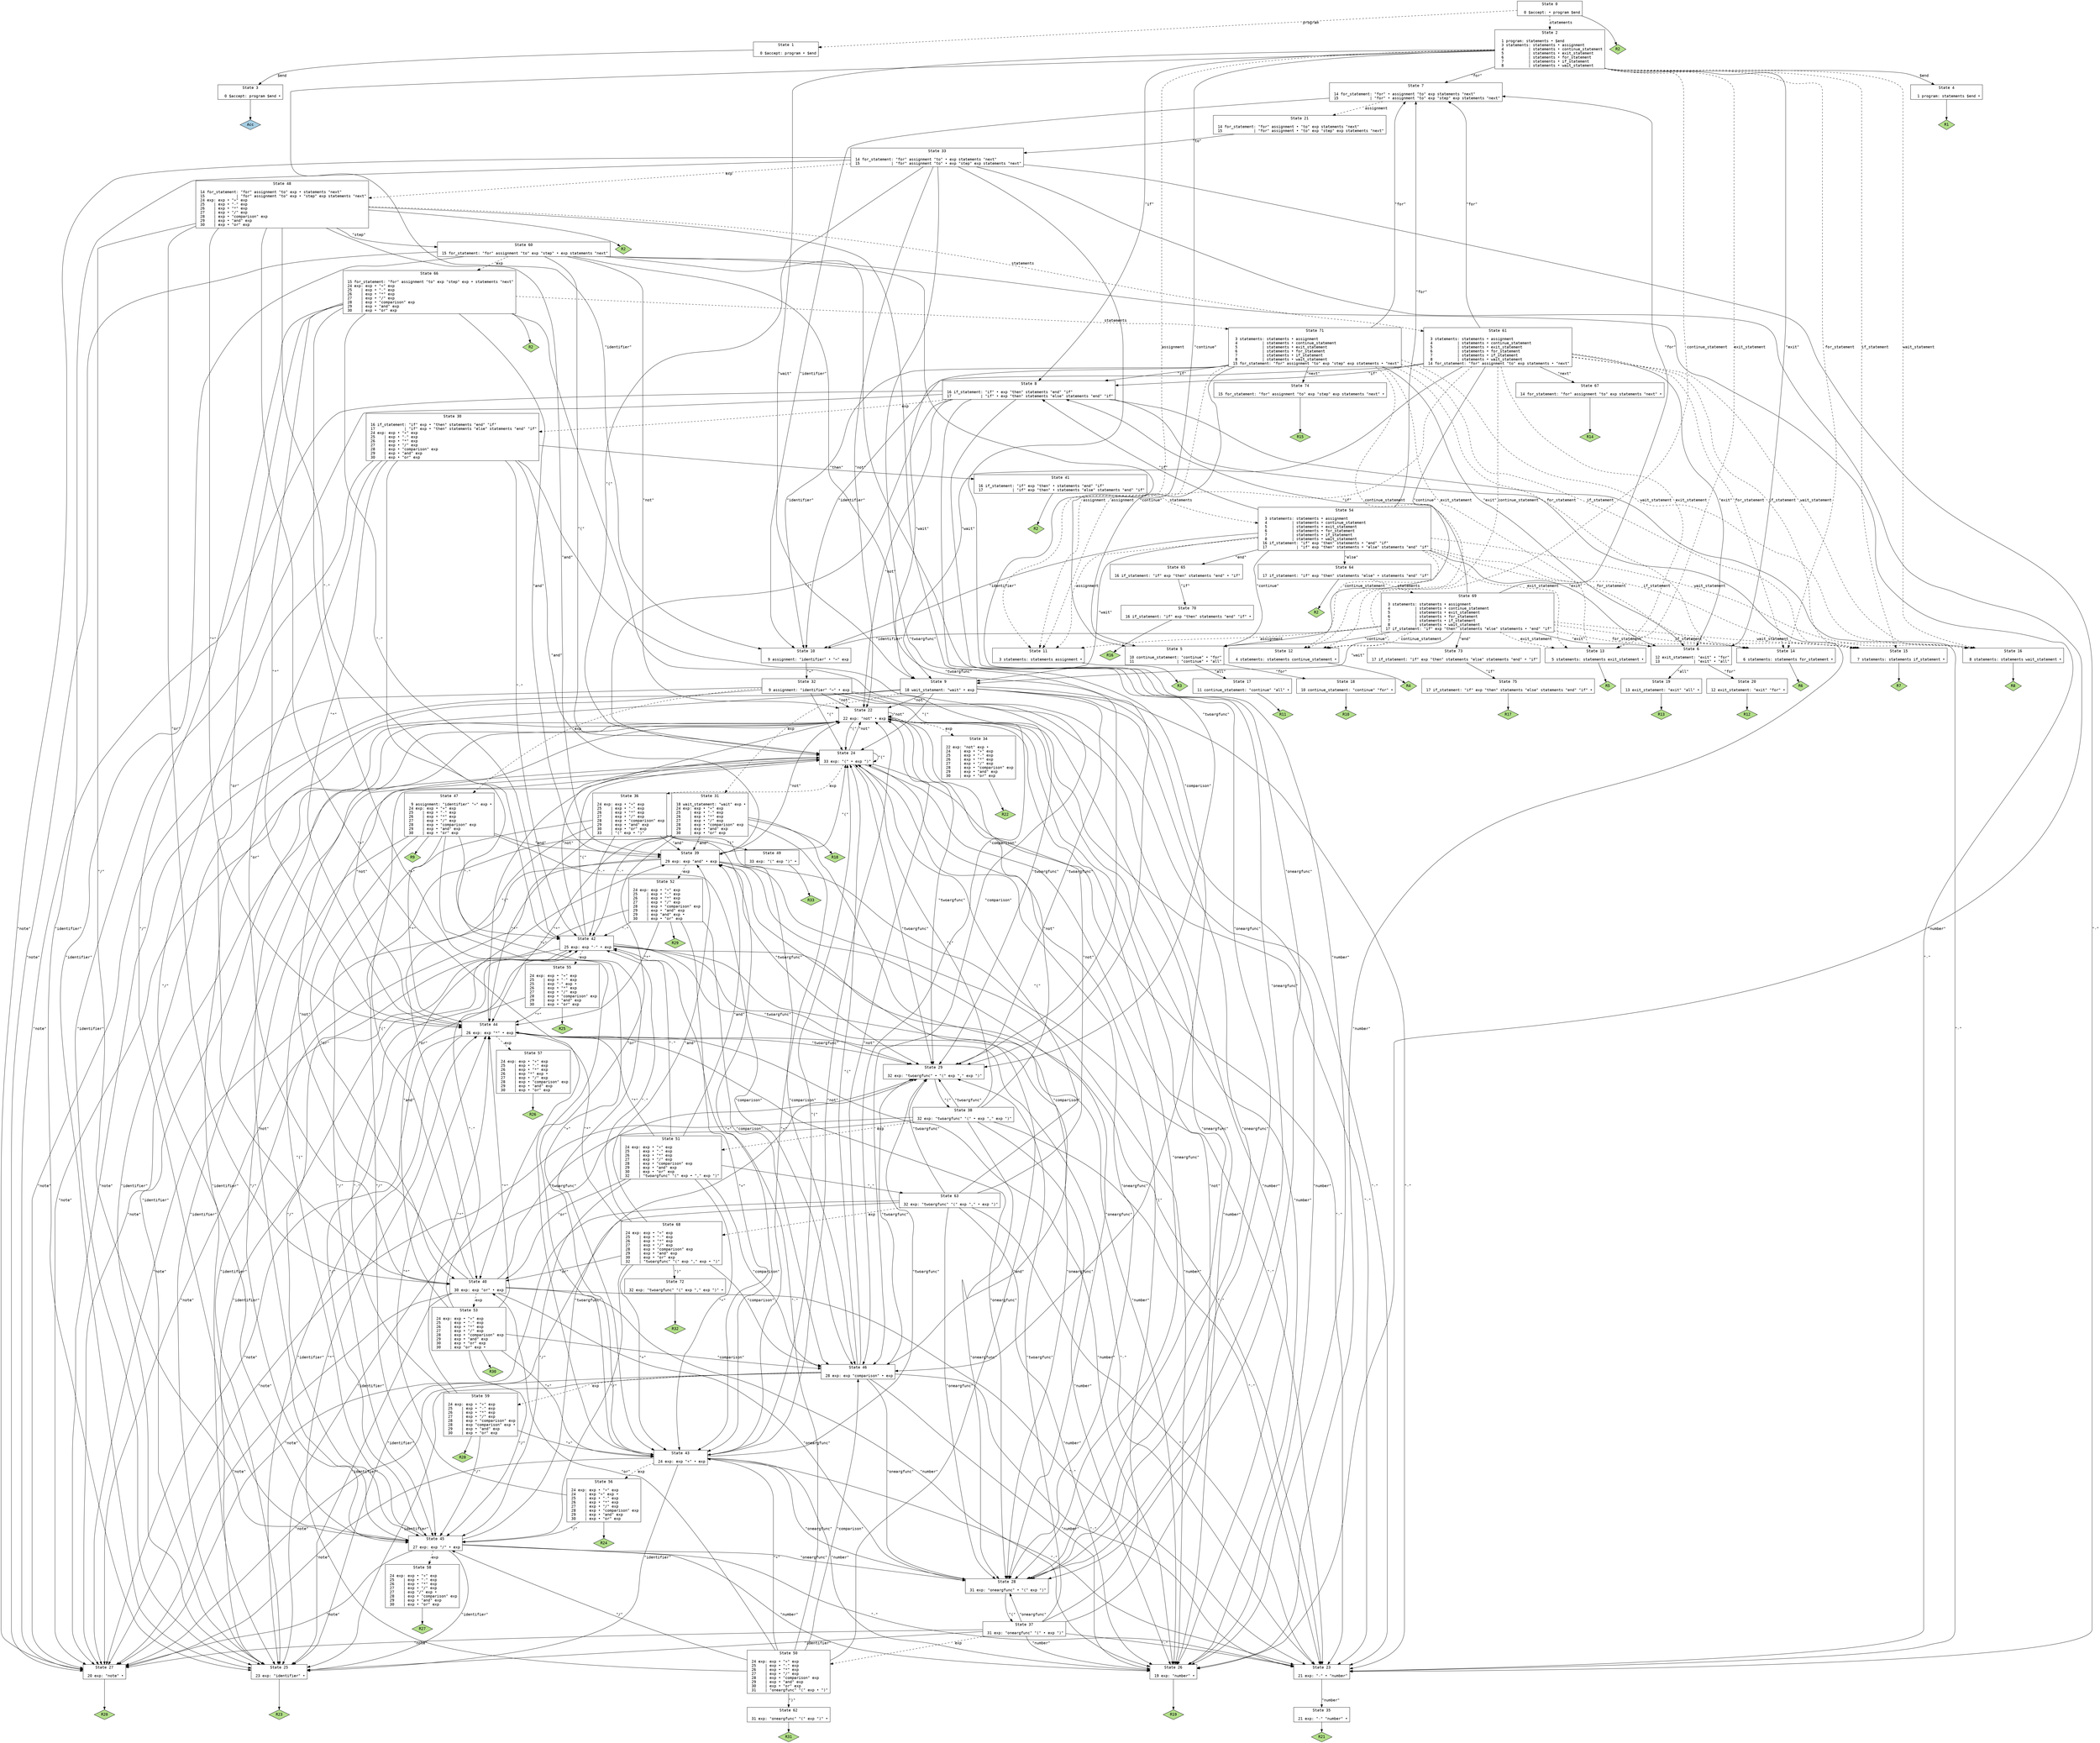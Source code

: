 // Generated by GNU Bison 3.8.2.
// Report bugs to <bug-bison@gnu.org>.
// Home page: <https://www.gnu.org/software/bison/>.

digraph "parser.yy"
{
  node [fontname = courier, shape = box, colorscheme = paired6]
  edge [fontname = courier]

  0 [label="State 0\n\l  0 $accept: • program $end\l"]
  0 -> 1 [style=dashed label="program"]
  0 -> 2 [style=dashed label="statements"]
  0 -> "0R2" [style=solid]
 "0R2" [label="R2", fillcolor=3, shape=diamond, style=filled]
  1 [label="State 1\n\l  0 $accept: program • $end\l"]
  1 -> 3 [style=solid label="$end"]
  2 [label="State 2\n\l  1 program: statements • $end\l  3 statements: statements • assignment\l  4           | statements • continue_statement\l  5           | statements • exit_statement\l  6           | statements • for_statement\l  7           | statements • if_statement\l  8           | statements • wait_statement\l"]
  2 -> 4 [style=solid label="$end"]
  2 -> 5 [style=solid label="\"continue\""]
  2 -> 6 [style=solid label="\"exit\""]
  2 -> 7 [style=solid label="\"for\""]
  2 -> 8 [style=solid label="\"if\""]
  2 -> 9 [style=solid label="\"wait\""]
  2 -> 10 [style=solid label="\"identifier\""]
  2 -> 11 [style=dashed label="assignment"]
  2 -> 12 [style=dashed label="continue_statement"]
  2 -> 13 [style=dashed label="exit_statement"]
  2 -> 14 [style=dashed label="for_statement"]
  2 -> 15 [style=dashed label="if_statement"]
  2 -> 16 [style=dashed label="wait_statement"]
  3 [label="State 3\n\l  0 $accept: program $end •\l"]
  3 -> "3R0" [style=solid]
 "3R0" [label="Acc", fillcolor=1, shape=diamond, style=filled]
  4 [label="State 4\n\l  1 program: statements $end •\l"]
  4 -> "4R1" [style=solid]
 "4R1" [label="R1", fillcolor=3, shape=diamond, style=filled]
  5 [label="State 5\n\l 10 continue_statement: \"continue\" • \"for\"\l 11                   | \"continue\" • \"all\"\l"]
  5 -> 17 [style=solid label="\"all\""]
  5 -> 18 [style=solid label="\"for\""]
  6 [label="State 6\n\l 12 exit_statement: \"exit\" • \"for\"\l 13               | \"exit\" • \"all\"\l"]
  6 -> 19 [style=solid label="\"all\""]
  6 -> 20 [style=solid label="\"for\""]
  7 [label="State 7\n\l 14 for_statement: \"for\" • assignment \"to\" exp statements \"next\"\l 15              | \"for\" • assignment \"to\" exp \"step\" exp statements \"next\"\l"]
  7 -> 10 [style=solid label="\"identifier\""]
  7 -> 21 [style=dashed label="assignment"]
  8 [label="State 8\n\l 16 if_statement: \"if\" • exp \"then\" statements \"end\" \"if\"\l 17             | \"if\" • exp \"then\" statements \"else\" statements \"end\" \"if\"\l"]
  8 -> 22 [style=solid label="\"not\""]
  8 -> 23 [style=solid label="\"-\""]
  8 -> 24 [style=solid label="\"(\""]
  8 -> 25 [style=solid label="\"identifier\""]
  8 -> 26 [style=solid label="\"number\""]
  8 -> 27 [style=solid label="\"note\""]
  8 -> 28 [style=solid label="\"oneargfunc\""]
  8 -> 29 [style=solid label="\"twoargfunc\""]
  8 -> 30 [style=dashed label="exp"]
  9 [label="State 9\n\l 18 wait_statement: \"wait\" • exp\l"]
  9 -> 22 [style=solid label="\"not\""]
  9 -> 23 [style=solid label="\"-\""]
  9 -> 24 [style=solid label="\"(\""]
  9 -> 25 [style=solid label="\"identifier\""]
  9 -> 26 [style=solid label="\"number\""]
  9 -> 27 [style=solid label="\"note\""]
  9 -> 28 [style=solid label="\"oneargfunc\""]
  9 -> 29 [style=solid label="\"twoargfunc\""]
  9 -> 31 [style=dashed label="exp"]
  10 [label="State 10\n\l  9 assignment: \"identifier\" • \"=\" exp\l"]
  10 -> 32 [style=solid label="\"=\""]
  11 [label="State 11\n\l  3 statements: statements assignment •\l"]
  11 -> "11R3" [style=solid]
 "11R3" [label="R3", fillcolor=3, shape=diamond, style=filled]
  12 [label="State 12\n\l  4 statements: statements continue_statement •\l"]
  12 -> "12R4" [style=solid]
 "12R4" [label="R4", fillcolor=3, shape=diamond, style=filled]
  13 [label="State 13\n\l  5 statements: statements exit_statement •\l"]
  13 -> "13R5" [style=solid]
 "13R5" [label="R5", fillcolor=3, shape=diamond, style=filled]
  14 [label="State 14\n\l  6 statements: statements for_statement •\l"]
  14 -> "14R6" [style=solid]
 "14R6" [label="R6", fillcolor=3, shape=diamond, style=filled]
  15 [label="State 15\n\l  7 statements: statements if_statement •\l"]
  15 -> "15R7" [style=solid]
 "15R7" [label="R7", fillcolor=3, shape=diamond, style=filled]
  16 [label="State 16\n\l  8 statements: statements wait_statement •\l"]
  16 -> "16R8" [style=solid]
 "16R8" [label="R8", fillcolor=3, shape=diamond, style=filled]
  17 [label="State 17\n\l 11 continue_statement: \"continue\" \"all\" •\l"]
  17 -> "17R11" [style=solid]
 "17R11" [label="R11", fillcolor=3, shape=diamond, style=filled]
  18 [label="State 18\n\l 10 continue_statement: \"continue\" \"for\" •\l"]
  18 -> "18R10" [style=solid]
 "18R10" [label="R10", fillcolor=3, shape=diamond, style=filled]
  19 [label="State 19\n\l 13 exit_statement: \"exit\" \"all\" •\l"]
  19 -> "19R13" [style=solid]
 "19R13" [label="R13", fillcolor=3, shape=diamond, style=filled]
  20 [label="State 20\n\l 12 exit_statement: \"exit\" \"for\" •\l"]
  20 -> "20R12" [style=solid]
 "20R12" [label="R12", fillcolor=3, shape=diamond, style=filled]
  21 [label="State 21\n\l 14 for_statement: \"for\" assignment • \"to\" exp statements \"next\"\l 15              | \"for\" assignment • \"to\" exp \"step\" exp statements \"next\"\l"]
  21 -> 33 [style=solid label="\"to\""]
  22 [label="State 22\n\l 22 exp: \"not\" • exp\l"]
  22 -> 22 [style=solid label="\"not\""]
  22 -> 23 [style=solid label="\"-\""]
  22 -> 24 [style=solid label="\"(\""]
  22 -> 25 [style=solid label="\"identifier\""]
  22 -> 26 [style=solid label="\"number\""]
  22 -> 27 [style=solid label="\"note\""]
  22 -> 28 [style=solid label="\"oneargfunc\""]
  22 -> 29 [style=solid label="\"twoargfunc\""]
  22 -> 34 [style=dashed label="exp"]
  23 [label="State 23\n\l 21 exp: \"-\" • \"number\"\l"]
  23 -> 35 [style=solid label="\"number\""]
  24 [label="State 24\n\l 33 exp: \"(\" • exp \")\"\l"]
  24 -> 22 [style=solid label="\"not\""]
  24 -> 23 [style=solid label="\"-\""]
  24 -> 24 [style=solid label="\"(\""]
  24 -> 25 [style=solid label="\"identifier\""]
  24 -> 26 [style=solid label="\"number\""]
  24 -> 27 [style=solid label="\"note\""]
  24 -> 28 [style=solid label="\"oneargfunc\""]
  24 -> 29 [style=solid label="\"twoargfunc\""]
  24 -> 36 [style=dashed label="exp"]
  25 [label="State 25\n\l 23 exp: \"identifier\" •\l"]
  25 -> "25R23" [style=solid]
 "25R23" [label="R23", fillcolor=3, shape=diamond, style=filled]
  26 [label="State 26\n\l 19 exp: \"number\" •\l"]
  26 -> "26R19" [style=solid]
 "26R19" [label="R19", fillcolor=3, shape=diamond, style=filled]
  27 [label="State 27\n\l 20 exp: \"note\" •\l"]
  27 -> "27R20" [style=solid]
 "27R20" [label="R20", fillcolor=3, shape=diamond, style=filled]
  28 [label="State 28\n\l 31 exp: \"oneargfunc\" • \"(\" exp \")\"\l"]
  28 -> 37 [style=solid label="\"(\""]
  29 [label="State 29\n\l 32 exp: \"twoargfunc\" • \"(\" exp \",\" exp \")\"\l"]
  29 -> 38 [style=solid label="\"(\""]
  30 [label="State 30\n\l 16 if_statement: \"if\" exp • \"then\" statements \"end\" \"if\"\l 17             | \"if\" exp • \"then\" statements \"else\" statements \"end\" \"if\"\l 24 exp: exp • \"+\" exp\l 25    | exp • \"-\" exp\l 26    | exp • \"*\" exp\l 27    | exp • \"/\" exp\l 28    | exp • \"comparison\" exp\l 29    | exp • \"and\" exp\l 30    | exp • \"or\" exp\l"]
  30 -> 39 [style=solid label="\"and\""]
  30 -> 40 [style=solid label="\"or\""]
  30 -> 41 [style=solid label="\"then\""]
  30 -> 42 [style=solid label="\"-\""]
  30 -> 43 [style=solid label="\"+\""]
  30 -> 44 [style=solid label="\"*\""]
  30 -> 45 [style=solid label="\"/\""]
  30 -> 46 [style=solid label="\"comparison\""]
  31 [label="State 31\n\l 18 wait_statement: \"wait\" exp •\l 24 exp: exp • \"+\" exp\l 25    | exp • \"-\" exp\l 26    | exp • \"*\" exp\l 27    | exp • \"/\" exp\l 28    | exp • \"comparison\" exp\l 29    | exp • \"and\" exp\l 30    | exp • \"or\" exp\l"]
  31 -> 39 [style=solid label="\"and\""]
  31 -> 40 [style=solid label="\"or\""]
  31 -> 42 [style=solid label="\"-\""]
  31 -> 43 [style=solid label="\"+\""]
  31 -> 44 [style=solid label="\"*\""]
  31 -> 45 [style=solid label="\"/\""]
  31 -> 46 [style=solid label="\"comparison\""]
  31 -> "31R18" [style=solid]
 "31R18" [label="R18", fillcolor=3, shape=diamond, style=filled]
  32 [label="State 32\n\l  9 assignment: \"identifier\" \"=\" • exp\l"]
  32 -> 22 [style=solid label="\"not\""]
  32 -> 23 [style=solid label="\"-\""]
  32 -> 24 [style=solid label="\"(\""]
  32 -> 25 [style=solid label="\"identifier\""]
  32 -> 26 [style=solid label="\"number\""]
  32 -> 27 [style=solid label="\"note\""]
  32 -> 28 [style=solid label="\"oneargfunc\""]
  32 -> 29 [style=solid label="\"twoargfunc\""]
  32 -> 47 [style=dashed label="exp"]
  33 [label="State 33\n\l 14 for_statement: \"for\" assignment \"to\" • exp statements \"next\"\l 15              | \"for\" assignment \"to\" • exp \"step\" exp statements \"next\"\l"]
  33 -> 22 [style=solid label="\"not\""]
  33 -> 23 [style=solid label="\"-\""]
  33 -> 24 [style=solid label="\"(\""]
  33 -> 25 [style=solid label="\"identifier\""]
  33 -> 26 [style=solid label="\"number\""]
  33 -> 27 [style=solid label="\"note\""]
  33 -> 28 [style=solid label="\"oneargfunc\""]
  33 -> 29 [style=solid label="\"twoargfunc\""]
  33 -> 48 [style=dashed label="exp"]
  34 [label="State 34\n\l 22 exp: \"not\" exp •\l 24    | exp • \"+\" exp\l 25    | exp • \"-\" exp\l 26    | exp • \"*\" exp\l 27    | exp • \"/\" exp\l 28    | exp • \"comparison\" exp\l 29    | exp • \"and\" exp\l 30    | exp • \"or\" exp\l"]
  34 -> "34R22" [style=solid]
 "34R22" [label="R22", fillcolor=3, shape=diamond, style=filled]
  35 [label="State 35\n\l 21 exp: \"-\" \"number\" •\l"]
  35 -> "35R21" [style=solid]
 "35R21" [label="R21", fillcolor=3, shape=diamond, style=filled]
  36 [label="State 36\n\l 24 exp: exp • \"+\" exp\l 25    | exp • \"-\" exp\l 26    | exp • \"*\" exp\l 27    | exp • \"/\" exp\l 28    | exp • \"comparison\" exp\l 29    | exp • \"and\" exp\l 30    | exp • \"or\" exp\l 33    | \"(\" exp • \")\"\l"]
  36 -> 39 [style=solid label="\"and\""]
  36 -> 40 [style=solid label="\"or\""]
  36 -> 42 [style=solid label="\"-\""]
  36 -> 43 [style=solid label="\"+\""]
  36 -> 44 [style=solid label="\"*\""]
  36 -> 45 [style=solid label="\"/\""]
  36 -> 49 [style=solid label="\")\""]
  36 -> 46 [style=solid label="\"comparison\""]
  37 [label="State 37\n\l 31 exp: \"oneargfunc\" \"(\" • exp \")\"\l"]
  37 -> 22 [style=solid label="\"not\""]
  37 -> 23 [style=solid label="\"-\""]
  37 -> 24 [style=solid label="\"(\""]
  37 -> 25 [style=solid label="\"identifier\""]
  37 -> 26 [style=solid label="\"number\""]
  37 -> 27 [style=solid label="\"note\""]
  37 -> 28 [style=solid label="\"oneargfunc\""]
  37 -> 29 [style=solid label="\"twoargfunc\""]
  37 -> 50 [style=dashed label="exp"]
  38 [label="State 38\n\l 32 exp: \"twoargfunc\" \"(\" • exp \",\" exp \")\"\l"]
  38 -> 22 [style=solid label="\"not\""]
  38 -> 23 [style=solid label="\"-\""]
  38 -> 24 [style=solid label="\"(\""]
  38 -> 25 [style=solid label="\"identifier\""]
  38 -> 26 [style=solid label="\"number\""]
  38 -> 27 [style=solid label="\"note\""]
  38 -> 28 [style=solid label="\"oneargfunc\""]
  38 -> 29 [style=solid label="\"twoargfunc\""]
  38 -> 51 [style=dashed label="exp"]
  39 [label="State 39\n\l 29 exp: exp \"and\" • exp\l"]
  39 -> 22 [style=solid label="\"not\""]
  39 -> 23 [style=solid label="\"-\""]
  39 -> 24 [style=solid label="\"(\""]
  39 -> 25 [style=solid label="\"identifier\""]
  39 -> 26 [style=solid label="\"number\""]
  39 -> 27 [style=solid label="\"note\""]
  39 -> 28 [style=solid label="\"oneargfunc\""]
  39 -> 29 [style=solid label="\"twoargfunc\""]
  39 -> 52 [style=dashed label="exp"]
  40 [label="State 40\n\l 30 exp: exp \"or\" • exp\l"]
  40 -> 22 [style=solid label="\"not\""]
  40 -> 23 [style=solid label="\"-\""]
  40 -> 24 [style=solid label="\"(\""]
  40 -> 25 [style=solid label="\"identifier\""]
  40 -> 26 [style=solid label="\"number\""]
  40 -> 27 [style=solid label="\"note\""]
  40 -> 28 [style=solid label="\"oneargfunc\""]
  40 -> 29 [style=solid label="\"twoargfunc\""]
  40 -> 53 [style=dashed label="exp"]
  41 [label="State 41\n\l 16 if_statement: \"if\" exp \"then\" • statements \"end\" \"if\"\l 17             | \"if\" exp \"then\" • statements \"else\" statements \"end\" \"if\"\l"]
  41 -> 54 [style=dashed label="statements"]
  41 -> "41R2" [style=solid]
 "41R2" [label="R2", fillcolor=3, shape=diamond, style=filled]
  42 [label="State 42\n\l 25 exp: exp \"-\" • exp\l"]
  42 -> 22 [style=solid label="\"not\""]
  42 -> 23 [style=solid label="\"-\""]
  42 -> 24 [style=solid label="\"(\""]
  42 -> 25 [style=solid label="\"identifier\""]
  42 -> 26 [style=solid label="\"number\""]
  42 -> 27 [style=solid label="\"note\""]
  42 -> 28 [style=solid label="\"oneargfunc\""]
  42 -> 29 [style=solid label="\"twoargfunc\""]
  42 -> 55 [style=dashed label="exp"]
  43 [label="State 43\n\l 24 exp: exp \"+\" • exp\l"]
  43 -> 22 [style=solid label="\"not\""]
  43 -> 23 [style=solid label="\"-\""]
  43 -> 24 [style=solid label="\"(\""]
  43 -> 25 [style=solid label="\"identifier\""]
  43 -> 26 [style=solid label="\"number\""]
  43 -> 27 [style=solid label="\"note\""]
  43 -> 28 [style=solid label="\"oneargfunc\""]
  43 -> 29 [style=solid label="\"twoargfunc\""]
  43 -> 56 [style=dashed label="exp"]
  44 [label="State 44\n\l 26 exp: exp \"*\" • exp\l"]
  44 -> 22 [style=solid label="\"not\""]
  44 -> 23 [style=solid label="\"-\""]
  44 -> 24 [style=solid label="\"(\""]
  44 -> 25 [style=solid label="\"identifier\""]
  44 -> 26 [style=solid label="\"number\""]
  44 -> 27 [style=solid label="\"note\""]
  44 -> 28 [style=solid label="\"oneargfunc\""]
  44 -> 29 [style=solid label="\"twoargfunc\""]
  44 -> 57 [style=dashed label="exp"]
  45 [label="State 45\n\l 27 exp: exp \"/\" • exp\l"]
  45 -> 22 [style=solid label="\"not\""]
  45 -> 23 [style=solid label="\"-\""]
  45 -> 24 [style=solid label="\"(\""]
  45 -> 25 [style=solid label="\"identifier\""]
  45 -> 26 [style=solid label="\"number\""]
  45 -> 27 [style=solid label="\"note\""]
  45 -> 28 [style=solid label="\"oneargfunc\""]
  45 -> 29 [style=solid label="\"twoargfunc\""]
  45 -> 58 [style=dashed label="exp"]
  46 [label="State 46\n\l 28 exp: exp \"comparison\" • exp\l"]
  46 -> 22 [style=solid label="\"not\""]
  46 -> 23 [style=solid label="\"-\""]
  46 -> 24 [style=solid label="\"(\""]
  46 -> 25 [style=solid label="\"identifier\""]
  46 -> 26 [style=solid label="\"number\""]
  46 -> 27 [style=solid label="\"note\""]
  46 -> 28 [style=solid label="\"oneargfunc\""]
  46 -> 29 [style=solid label="\"twoargfunc\""]
  46 -> 59 [style=dashed label="exp"]
  47 [label="State 47\n\l  9 assignment: \"identifier\" \"=\" exp •\l 24 exp: exp • \"+\" exp\l 25    | exp • \"-\" exp\l 26    | exp • \"*\" exp\l 27    | exp • \"/\" exp\l 28    | exp • \"comparison\" exp\l 29    | exp • \"and\" exp\l 30    | exp • \"or\" exp\l"]
  47 -> 39 [style=solid label="\"and\""]
  47 -> 40 [style=solid label="\"or\""]
  47 -> 42 [style=solid label="\"-\""]
  47 -> 43 [style=solid label="\"+\""]
  47 -> 44 [style=solid label="\"*\""]
  47 -> 45 [style=solid label="\"/\""]
  47 -> 46 [style=solid label="\"comparison\""]
  47 -> "47R9" [style=solid]
 "47R9" [label="R9", fillcolor=3, shape=diamond, style=filled]
  48 [label="State 48\n\l 14 for_statement: \"for\" assignment \"to\" exp • statements \"next\"\l 15              | \"for\" assignment \"to\" exp • \"step\" exp statements \"next\"\l 24 exp: exp • \"+\" exp\l 25    | exp • \"-\" exp\l 26    | exp • \"*\" exp\l 27    | exp • \"/\" exp\l 28    | exp • \"comparison\" exp\l 29    | exp • \"and\" exp\l 30    | exp • \"or\" exp\l"]
  48 -> 39 [style=solid label="\"and\""]
  48 -> 40 [style=solid label="\"or\""]
  48 -> 60 [style=solid label="\"step\""]
  48 -> 42 [style=solid label="\"-\""]
  48 -> 43 [style=solid label="\"+\""]
  48 -> 44 [style=solid label="\"*\""]
  48 -> 45 [style=solid label="\"/\""]
  48 -> 46 [style=solid label="\"comparison\""]
  48 -> 61 [style=dashed label="statements"]
  48 -> "48R2" [style=solid]
 "48R2" [label="R2", fillcolor=3, shape=diamond, style=filled]
  49 [label="State 49\n\l 33 exp: \"(\" exp \")\" •\l"]
  49 -> "49R33" [style=solid]
 "49R33" [label="R33", fillcolor=3, shape=diamond, style=filled]
  50 [label="State 50\n\l 24 exp: exp • \"+\" exp\l 25    | exp • \"-\" exp\l 26    | exp • \"*\" exp\l 27    | exp • \"/\" exp\l 28    | exp • \"comparison\" exp\l 29    | exp • \"and\" exp\l 30    | exp • \"or\" exp\l 31    | \"oneargfunc\" \"(\" exp • \")\"\l"]
  50 -> 39 [style=solid label="\"and\""]
  50 -> 40 [style=solid label="\"or\""]
  50 -> 42 [style=solid label="\"-\""]
  50 -> 43 [style=solid label="\"+\""]
  50 -> 44 [style=solid label="\"*\""]
  50 -> 45 [style=solid label="\"/\""]
  50 -> 62 [style=solid label="\")\""]
  50 -> 46 [style=solid label="\"comparison\""]
  51 [label="State 51\n\l 24 exp: exp • \"+\" exp\l 25    | exp • \"-\" exp\l 26    | exp • \"*\" exp\l 27    | exp • \"/\" exp\l 28    | exp • \"comparison\" exp\l 29    | exp • \"and\" exp\l 30    | exp • \"or\" exp\l 32    | \"twoargfunc\" \"(\" exp • \",\" exp \")\"\l"]
  51 -> 39 [style=solid label="\"and\""]
  51 -> 40 [style=solid label="\"or\""]
  51 -> 42 [style=solid label="\"-\""]
  51 -> 43 [style=solid label="\"+\""]
  51 -> 44 [style=solid label="\"*\""]
  51 -> 45 [style=solid label="\"/\""]
  51 -> 63 [style=solid label="\",\""]
  51 -> 46 [style=solid label="\"comparison\""]
  52 [label="State 52\n\l 24 exp: exp • \"+\" exp\l 25    | exp • \"-\" exp\l 26    | exp • \"*\" exp\l 27    | exp • \"/\" exp\l 28    | exp • \"comparison\" exp\l 29    | exp • \"and\" exp\l 29    | exp \"and\" exp •\l 30    | exp • \"or\" exp\l"]
  52 -> 42 [style=solid label="\"-\""]
  52 -> 43 [style=solid label="\"+\""]
  52 -> 44 [style=solid label="\"*\""]
  52 -> 45 [style=solid label="\"/\""]
  52 -> 46 [style=solid label="\"comparison\""]
  52 -> "52R29" [style=solid]
 "52R29" [label="R29", fillcolor=3, shape=diamond, style=filled]
  53 [label="State 53\n\l 24 exp: exp • \"+\" exp\l 25    | exp • \"-\" exp\l 26    | exp • \"*\" exp\l 27    | exp • \"/\" exp\l 28    | exp • \"comparison\" exp\l 29    | exp • \"and\" exp\l 30    | exp • \"or\" exp\l 30    | exp \"or\" exp •\l"]
  53 -> 39 [style=solid label="\"and\""]
  53 -> 42 [style=solid label="\"-\""]
  53 -> 43 [style=solid label="\"+\""]
  53 -> 44 [style=solid label="\"*\""]
  53 -> 45 [style=solid label="\"/\""]
  53 -> 46 [style=solid label="\"comparison\""]
  53 -> "53R30" [style=solid]
 "53R30" [label="R30", fillcolor=3, shape=diamond, style=filled]
  54 [label="State 54\n\l  3 statements: statements • assignment\l  4           | statements • continue_statement\l  5           | statements • exit_statement\l  6           | statements • for_statement\l  7           | statements • if_statement\l  8           | statements • wait_statement\l 16 if_statement: \"if\" exp \"then\" statements • \"end\" \"if\"\l 17             | \"if\" exp \"then\" statements • \"else\" statements \"end\" \"if\"\l"]
  54 -> 5 [style=solid label="\"continue\""]
  54 -> 64 [style=solid label="\"else\""]
  54 -> 65 [style=solid label="\"end\""]
  54 -> 6 [style=solid label="\"exit\""]
  54 -> 7 [style=solid label="\"for\""]
  54 -> 8 [style=solid label="\"if\""]
  54 -> 9 [style=solid label="\"wait\""]
  54 -> 10 [style=solid label="\"identifier\""]
  54 -> 11 [style=dashed label="assignment"]
  54 -> 12 [style=dashed label="continue_statement"]
  54 -> 13 [style=dashed label="exit_statement"]
  54 -> 14 [style=dashed label="for_statement"]
  54 -> 15 [style=dashed label="if_statement"]
  54 -> 16 [style=dashed label="wait_statement"]
  55 [label="State 55\n\l 24 exp: exp • \"+\" exp\l 25    | exp • \"-\" exp\l 25    | exp \"-\" exp •\l 26    | exp • \"*\" exp\l 27    | exp • \"/\" exp\l 28    | exp • \"comparison\" exp\l 29    | exp • \"and\" exp\l 30    | exp • \"or\" exp\l"]
  55 -> 44 [style=solid label="\"*\""]
  55 -> 45 [style=solid label="\"/\""]
  55 -> "55R25" [style=solid]
 "55R25" [label="R25", fillcolor=3, shape=diamond, style=filled]
  56 [label="State 56\n\l 24 exp: exp • \"+\" exp\l 24    | exp \"+\" exp •\l 25    | exp • \"-\" exp\l 26    | exp • \"*\" exp\l 27    | exp • \"/\" exp\l 28    | exp • \"comparison\" exp\l 29    | exp • \"and\" exp\l 30    | exp • \"or\" exp\l"]
  56 -> 44 [style=solid label="\"*\""]
  56 -> 45 [style=solid label="\"/\""]
  56 -> "56R24" [style=solid]
 "56R24" [label="R24", fillcolor=3, shape=diamond, style=filled]
  57 [label="State 57\n\l 24 exp: exp • \"+\" exp\l 25    | exp • \"-\" exp\l 26    | exp • \"*\" exp\l 26    | exp \"*\" exp •\l 27    | exp • \"/\" exp\l 28    | exp • \"comparison\" exp\l 29    | exp • \"and\" exp\l 30    | exp • \"or\" exp\l"]
  57 -> "57R26" [style=solid]
 "57R26" [label="R26", fillcolor=3, shape=diamond, style=filled]
  58 [label="State 58\n\l 24 exp: exp • \"+\" exp\l 25    | exp • \"-\" exp\l 26    | exp • \"*\" exp\l 27    | exp • \"/\" exp\l 27    | exp \"/\" exp •\l 28    | exp • \"comparison\" exp\l 29    | exp • \"and\" exp\l 30    | exp • \"or\" exp\l"]
  58 -> "58R27" [style=solid]
 "58R27" [label="R27", fillcolor=3, shape=diamond, style=filled]
  59 [label="State 59\n\l 24 exp: exp • \"+\" exp\l 25    | exp • \"-\" exp\l 26    | exp • \"*\" exp\l 27    | exp • \"/\" exp\l 28    | exp • \"comparison\" exp\l 28    | exp \"comparison\" exp •\l 29    | exp • \"and\" exp\l 30    | exp • \"or\" exp\l"]
  59 -> 42 [style=solid label="\"-\""]
  59 -> 43 [style=solid label="\"+\""]
  59 -> 44 [style=solid label="\"*\""]
  59 -> 45 [style=solid label="\"/\""]
  59 -> "59R28" [style=solid]
 "59R28" [label="R28", fillcolor=3, shape=diamond, style=filled]
  60 [label="State 60\n\l 15 for_statement: \"for\" assignment \"to\" exp \"step\" • exp statements \"next\"\l"]
  60 -> 22 [style=solid label="\"not\""]
  60 -> 23 [style=solid label="\"-\""]
  60 -> 24 [style=solid label="\"(\""]
  60 -> 25 [style=solid label="\"identifier\""]
  60 -> 26 [style=solid label="\"number\""]
  60 -> 27 [style=solid label="\"note\""]
  60 -> 28 [style=solid label="\"oneargfunc\""]
  60 -> 29 [style=solid label="\"twoargfunc\""]
  60 -> 66 [style=dashed label="exp"]
  61 [label="State 61\n\l  3 statements: statements • assignment\l  4           | statements • continue_statement\l  5           | statements • exit_statement\l  6           | statements • for_statement\l  7           | statements • if_statement\l  8           | statements • wait_statement\l 14 for_statement: \"for\" assignment \"to\" exp statements • \"next\"\l"]
  61 -> 5 [style=solid label="\"continue\""]
  61 -> 6 [style=solid label="\"exit\""]
  61 -> 7 [style=solid label="\"for\""]
  61 -> 8 [style=solid label="\"if\""]
  61 -> 67 [style=solid label="\"next\""]
  61 -> 9 [style=solid label="\"wait\""]
  61 -> 10 [style=solid label="\"identifier\""]
  61 -> 11 [style=dashed label="assignment"]
  61 -> 12 [style=dashed label="continue_statement"]
  61 -> 13 [style=dashed label="exit_statement"]
  61 -> 14 [style=dashed label="for_statement"]
  61 -> 15 [style=dashed label="if_statement"]
  61 -> 16 [style=dashed label="wait_statement"]
  62 [label="State 62\n\l 31 exp: \"oneargfunc\" \"(\" exp \")\" •\l"]
  62 -> "62R31" [style=solid]
 "62R31" [label="R31", fillcolor=3, shape=diamond, style=filled]
  63 [label="State 63\n\l 32 exp: \"twoargfunc\" \"(\" exp \",\" • exp \")\"\l"]
  63 -> 22 [style=solid label="\"not\""]
  63 -> 23 [style=solid label="\"-\""]
  63 -> 24 [style=solid label="\"(\""]
  63 -> 25 [style=solid label="\"identifier\""]
  63 -> 26 [style=solid label="\"number\""]
  63 -> 27 [style=solid label="\"note\""]
  63 -> 28 [style=solid label="\"oneargfunc\""]
  63 -> 29 [style=solid label="\"twoargfunc\""]
  63 -> 68 [style=dashed label="exp"]
  64 [label="State 64\n\l 17 if_statement: \"if\" exp \"then\" statements \"else\" • statements \"end\" \"if\"\l"]
  64 -> 69 [style=dashed label="statements"]
  64 -> "64R2" [style=solid]
 "64R2" [label="R2", fillcolor=3, shape=diamond, style=filled]
  65 [label="State 65\n\l 16 if_statement: \"if\" exp \"then\" statements \"end\" • \"if\"\l"]
  65 -> 70 [style=solid label="\"if\""]
  66 [label="State 66\n\l 15 for_statement: \"for\" assignment \"to\" exp \"step\" exp • statements \"next\"\l 24 exp: exp • \"+\" exp\l 25    | exp • \"-\" exp\l 26    | exp • \"*\" exp\l 27    | exp • \"/\" exp\l 28    | exp • \"comparison\" exp\l 29    | exp • \"and\" exp\l 30    | exp • \"or\" exp\l"]
  66 -> 39 [style=solid label="\"and\""]
  66 -> 40 [style=solid label="\"or\""]
  66 -> 42 [style=solid label="\"-\""]
  66 -> 43 [style=solid label="\"+\""]
  66 -> 44 [style=solid label="\"*\""]
  66 -> 45 [style=solid label="\"/\""]
  66 -> 46 [style=solid label="\"comparison\""]
  66 -> 71 [style=dashed label="statements"]
  66 -> "66R2" [style=solid]
 "66R2" [label="R2", fillcolor=3, shape=diamond, style=filled]
  67 [label="State 67\n\l 14 for_statement: \"for\" assignment \"to\" exp statements \"next\" •\l"]
  67 -> "67R14" [style=solid]
 "67R14" [label="R14", fillcolor=3, shape=diamond, style=filled]
  68 [label="State 68\n\l 24 exp: exp • \"+\" exp\l 25    | exp • \"-\" exp\l 26    | exp • \"*\" exp\l 27    | exp • \"/\" exp\l 28    | exp • \"comparison\" exp\l 29    | exp • \"and\" exp\l 30    | exp • \"or\" exp\l 32    | \"twoargfunc\" \"(\" exp \",\" exp • \")\"\l"]
  68 -> 39 [style=solid label="\"and\""]
  68 -> 40 [style=solid label="\"or\""]
  68 -> 42 [style=solid label="\"-\""]
  68 -> 43 [style=solid label="\"+\""]
  68 -> 44 [style=solid label="\"*\""]
  68 -> 45 [style=solid label="\"/\""]
  68 -> 72 [style=solid label="\")\""]
  68 -> 46 [style=solid label="\"comparison\""]
  69 [label="State 69\n\l  3 statements: statements • assignment\l  4           | statements • continue_statement\l  5           | statements • exit_statement\l  6           | statements • for_statement\l  7           | statements • if_statement\l  8           | statements • wait_statement\l 17 if_statement: \"if\" exp \"then\" statements \"else\" statements • \"end\" \"if\"\l"]
  69 -> 5 [style=solid label="\"continue\""]
  69 -> 73 [style=solid label="\"end\""]
  69 -> 6 [style=solid label="\"exit\""]
  69 -> 7 [style=solid label="\"for\""]
  69 -> 8 [style=solid label="\"if\""]
  69 -> 9 [style=solid label="\"wait\""]
  69 -> 10 [style=solid label="\"identifier\""]
  69 -> 11 [style=dashed label="assignment"]
  69 -> 12 [style=dashed label="continue_statement"]
  69 -> 13 [style=dashed label="exit_statement"]
  69 -> 14 [style=dashed label="for_statement"]
  69 -> 15 [style=dashed label="if_statement"]
  69 -> 16 [style=dashed label="wait_statement"]
  70 [label="State 70\n\l 16 if_statement: \"if\" exp \"then\" statements \"end\" \"if\" •\l"]
  70 -> "70R16" [style=solid]
 "70R16" [label="R16", fillcolor=3, shape=diamond, style=filled]
  71 [label="State 71\n\l  3 statements: statements • assignment\l  4           | statements • continue_statement\l  5           | statements • exit_statement\l  6           | statements • for_statement\l  7           | statements • if_statement\l  8           | statements • wait_statement\l 15 for_statement: \"for\" assignment \"to\" exp \"step\" exp statements • \"next\"\l"]
  71 -> 5 [style=solid label="\"continue\""]
  71 -> 6 [style=solid label="\"exit\""]
  71 -> 7 [style=solid label="\"for\""]
  71 -> 8 [style=solid label="\"if\""]
  71 -> 74 [style=solid label="\"next\""]
  71 -> 9 [style=solid label="\"wait\""]
  71 -> 10 [style=solid label="\"identifier\""]
  71 -> 11 [style=dashed label="assignment"]
  71 -> 12 [style=dashed label="continue_statement"]
  71 -> 13 [style=dashed label="exit_statement"]
  71 -> 14 [style=dashed label="for_statement"]
  71 -> 15 [style=dashed label="if_statement"]
  71 -> 16 [style=dashed label="wait_statement"]
  72 [label="State 72\n\l 32 exp: \"twoargfunc\" \"(\" exp \",\" exp \")\" •\l"]
  72 -> "72R32" [style=solid]
 "72R32" [label="R32", fillcolor=3, shape=diamond, style=filled]
  73 [label="State 73\n\l 17 if_statement: \"if\" exp \"then\" statements \"else\" statements \"end\" • \"if\"\l"]
  73 -> 75 [style=solid label="\"if\""]
  74 [label="State 74\n\l 15 for_statement: \"for\" assignment \"to\" exp \"step\" exp statements \"next\" •\l"]
  74 -> "74R15" [style=solid]
 "74R15" [label="R15", fillcolor=3, shape=diamond, style=filled]
  75 [label="State 75\n\l 17 if_statement: \"if\" exp \"then\" statements \"else\" statements \"end\" \"if\" •\l"]
  75 -> "75R17" [style=solid]
 "75R17" [label="R17", fillcolor=3, shape=diamond, style=filled]
}
